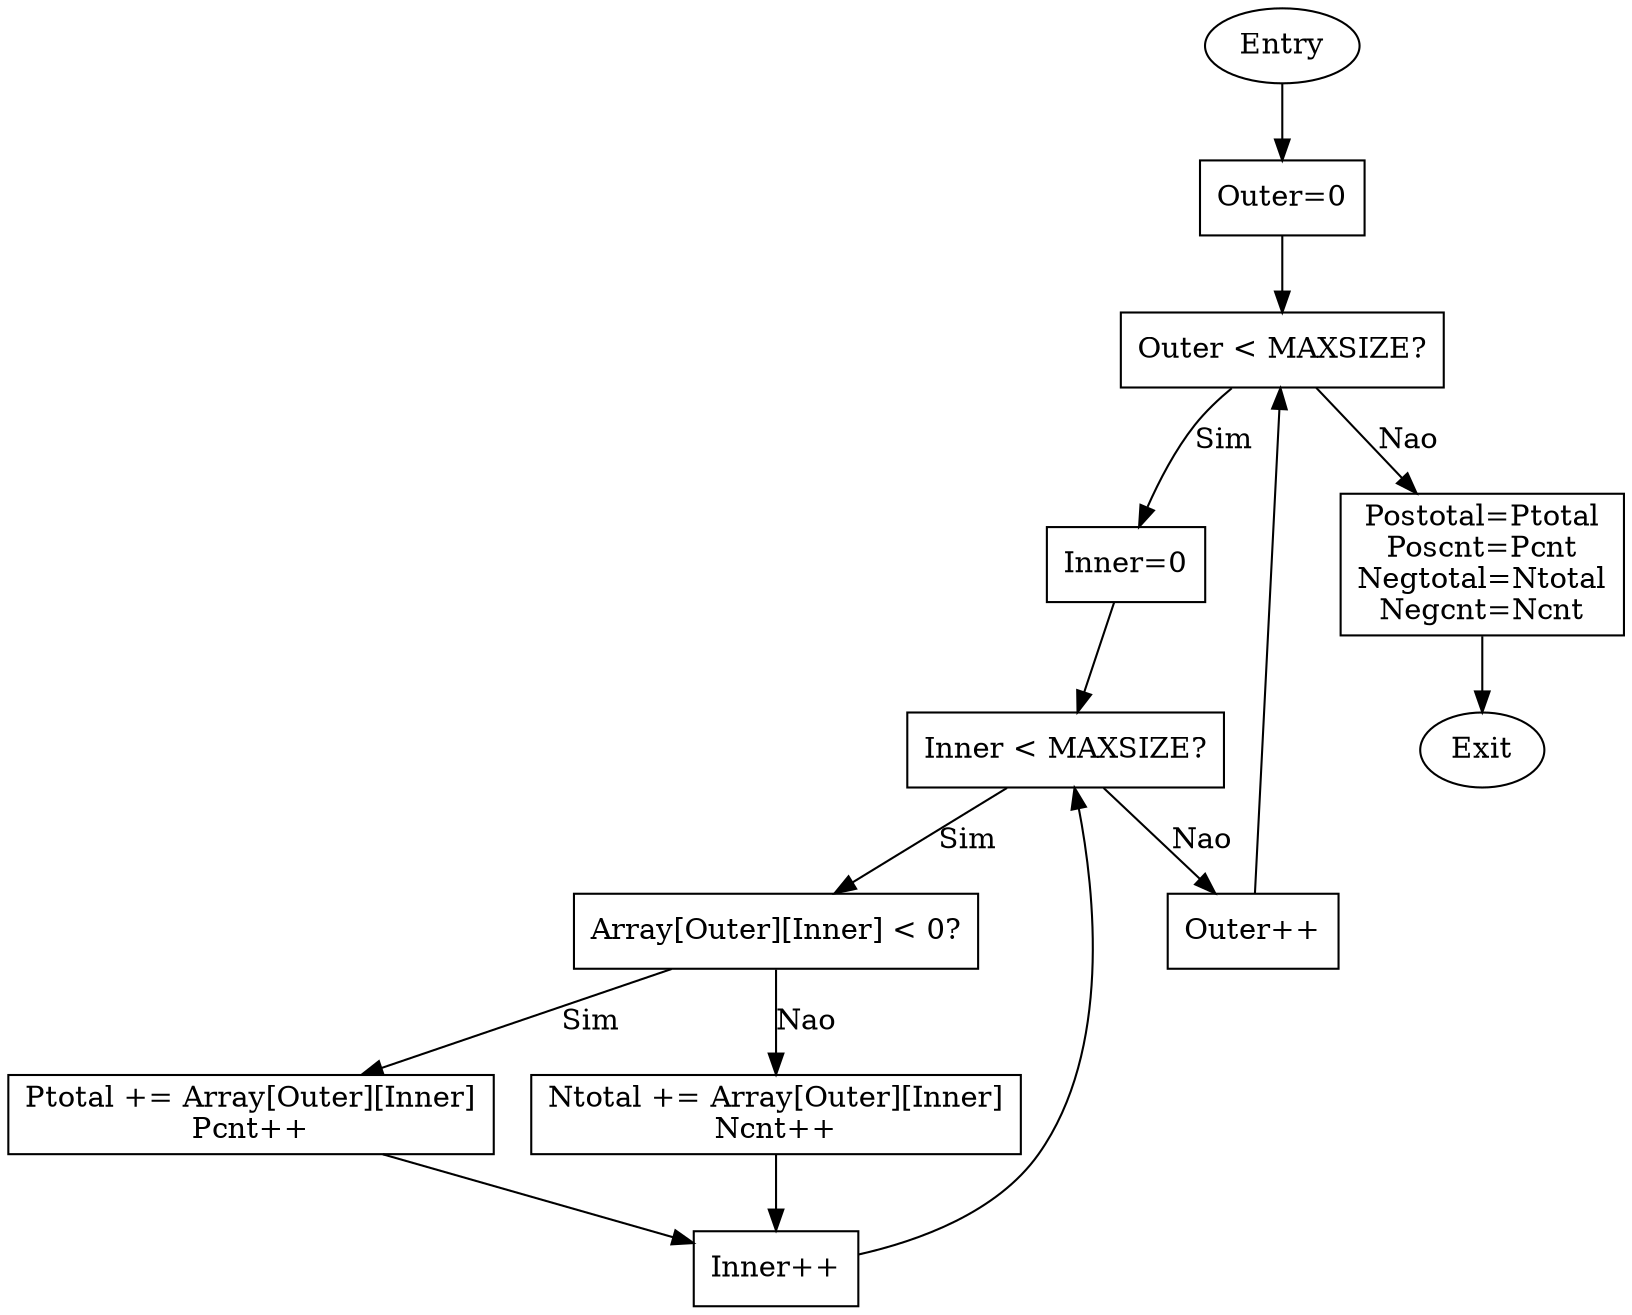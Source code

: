 digraph CFG_Sum {
         node [shape=box];
         entry [label="Entry", shape=ellipse];
         exit [label="Exit", shape=ellipse];
         B1 [label="Outer=0"];
         B2 [label="Outer < MAXSIZE?"];
         B3 [label="Inner=0"];
         B4 [label="Inner < MAXSIZE?"];
         B5 [label="Array[Outer][Inner] < 0?"];
         B6 [label="Ptotal += Array[Outer][Inner]\nPcnt++"];
         B7 [label="Ntotal += Array[Outer][Inner]\nNcnt++"];
         B8 [label="Inner++"];
         B9 [label="Outer++"];
         B10 [label="Postotal=Ptotal\nPoscnt=Pcnt\nNegtotal=Ntotal\nNegcnt=Ncnt"];

         entry -> B1;
         B1 -> B2;
         B2 -> B3 [label="Sim"];
         B2 -> B10 [label="Nao"];
         B3 -> B4;
         B4 -> B5 [label="Sim"];
         B4 -> B9 [label="Nao"];
         B5 -> B6 [label="Sim"];
         B5 -> B7 [label="Nao"];
         B6 -> B8;
         B7 -> B8;
         B8 -> B4;
         B9 -> B2;
         B10 -> exit;
     }